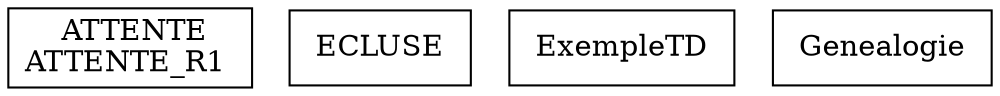 digraph {
ATTENTE_R1 [ label=" ATTENTE\nATTENTE_R1 " shape= box ]
ECLUSE [ label=" ECLUSE " shape= box ]
ExempleTD [ label=" ExempleTD " shape= box ]
Genealogie [ label=" Genealogie " shape= box ]

}
